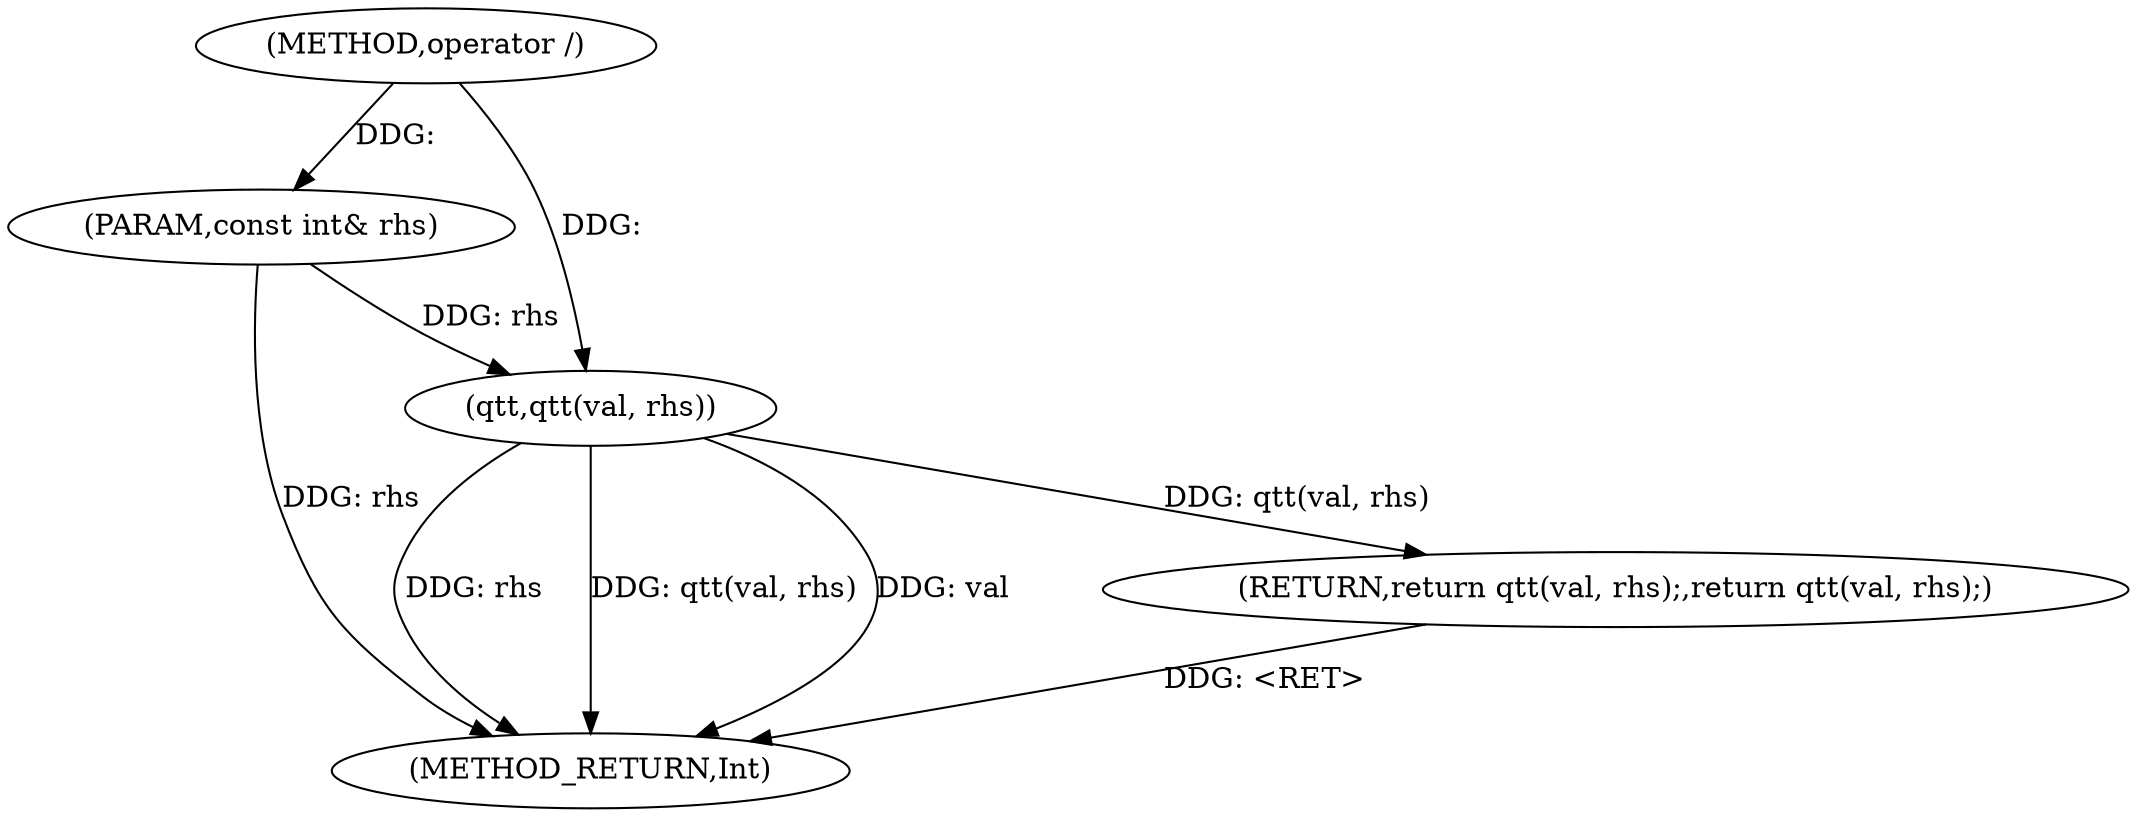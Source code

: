 digraph "operator /" {  
"1002408" [label = "(METHOD,operator /)" ]
"1002415" [label = "(METHOD_RETURN,Int)" ]
"1002409" [label = "(PARAM,const int& rhs)" ]
"1002411" [label = "(RETURN,return qtt(val, rhs);,return qtt(val, rhs);)" ]
"1002412" [label = "(qtt,qtt(val, rhs))" ]
  "1002411" -> "1002415"  [ label = "DDG: <RET>"] 
  "1002409" -> "1002415"  [ label = "DDG: rhs"] 
  "1002412" -> "1002415"  [ label = "DDG: rhs"] 
  "1002412" -> "1002415"  [ label = "DDG: qtt(val, rhs)"] 
  "1002412" -> "1002415"  [ label = "DDG: val"] 
  "1002408" -> "1002409"  [ label = "DDG: "] 
  "1002412" -> "1002411"  [ label = "DDG: qtt(val, rhs)"] 
  "1002408" -> "1002412"  [ label = "DDG: "] 
  "1002409" -> "1002412"  [ label = "DDG: rhs"] 
}

